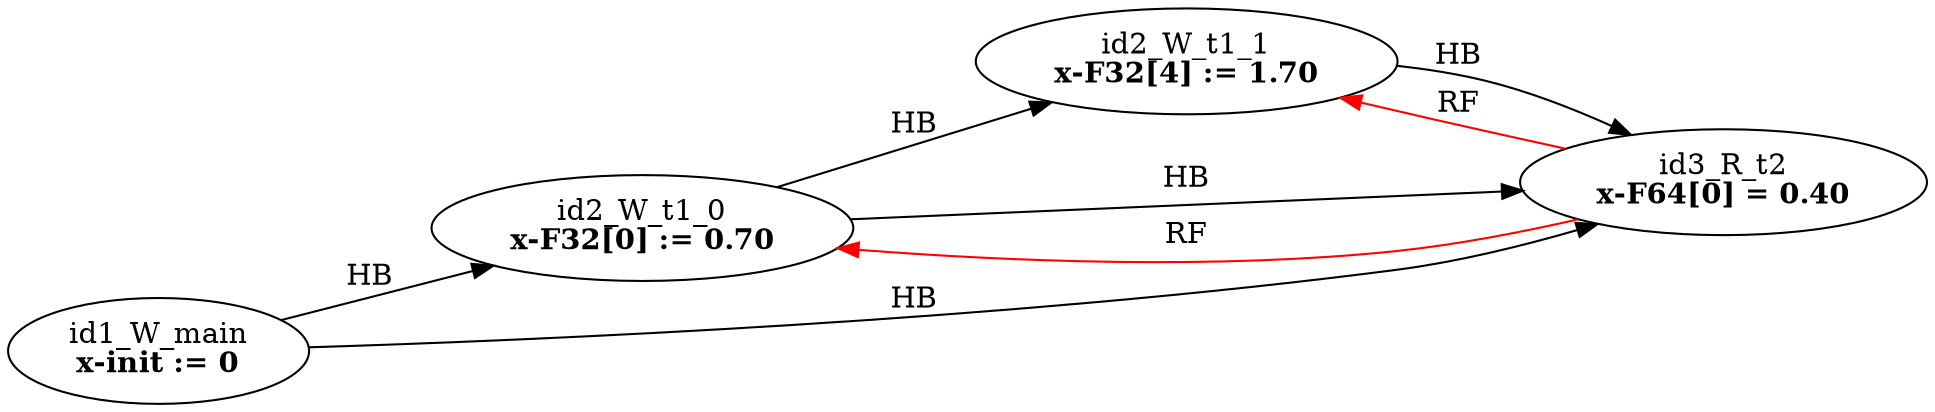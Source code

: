 digraph memory_model {
rankdir=LR;
splines=true; esep=0.5;
id2_W_t1_0 -> id2_W_t1_1 [label = "HB", color="black"];
id1_W_main -> id2_W_t1_0 [label = "HB", color="black"];
id1_W_main -> id3_R_t2 [label = "HB", color="black"];
id2_W_t1_0 -> id3_R_t2 [label = "HB", color="black"];
id2_W_t1_1 -> id3_R_t2 [label = "HB", color="black"];
id3_R_t2 -> id2_W_t1_0 [label = "RF", color="red"];
id3_R_t2 -> id2_W_t1_1 [label = "RF", color="red"];
id1_W_main [label=<id1_W_main<br/><B>x-init := 0</B>>, pos="2.5,4!"]
id2_W_t1_0 [label=<id2_W_t1_0<br/><B>x-F32[0] := 0.70</B>>, pos="0,2!"]
id2_W_t1_1 [label=<id2_W_t1_1<br/><B>x-F32[4] := 1.70</B>>, pos="0,0!"]
id3_R_t2 [label=<id3_R_t2<br/><B>x-F64[0] = 0.40</B>>, pos="5,2!"]
}
